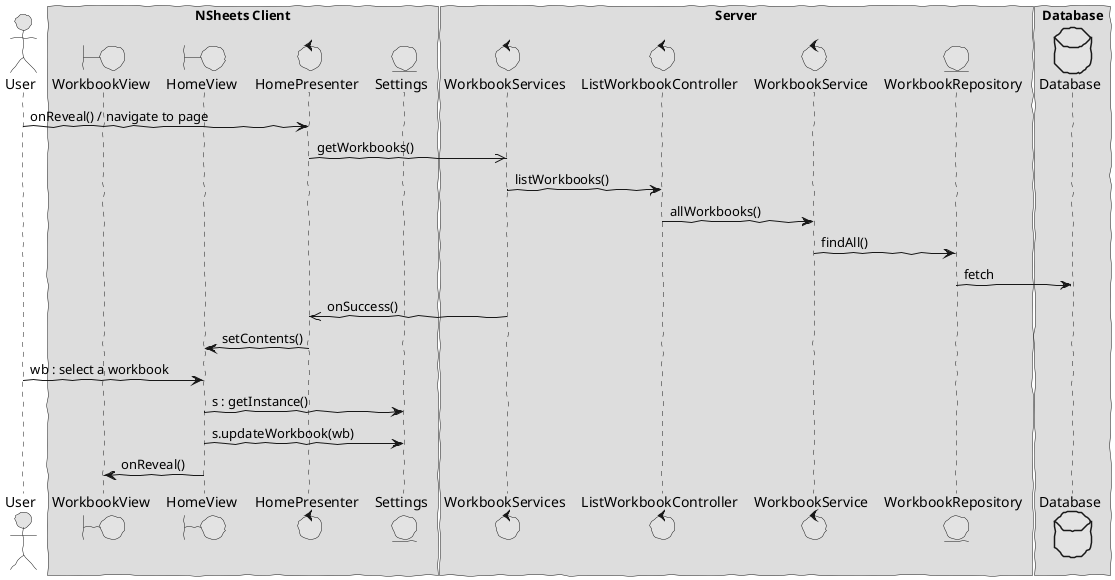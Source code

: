 @startuml design2
skinparam handwritten true
skinparam monochrome true
skinparam packageStyle rect
skinparam defaultFontName FG Virgil
skinparam shadowing false

actor User
boundary HomeView
boundary WorkbookView
control HomePresenter
control WorkbookServices
control ListWorkbookController
control WorkbookService
entity WorkbookRepository
entity Settings
database Database 

box "NSheets Client"
participant WorkbookView
participant HomeView
participant HomePresenter
participant Settings
end box

box "Server"
participant WorkbookServices
participant ListWorkbookController
participant WorkbookService
participant WorkbookRepository
end box

box "Database"
participant Database
end box

User -> HomePresenter : onReveal() / navigate to page 
HomePresenter ->> WorkbookServices : getWorkbooks()
WorkbookServices -> ListWorkbookController : listWorkbooks()
ListWorkbookController -> WorkbookService : allWorkbooks()
WorkbookService -> WorkbookRepository : findAll()
WorkbookRepository -> Database : fetch
WorkbookServices ->> HomePresenter : onSuccess() 
HomePresenter -> HomeView : setContents()
User -> HomeView : wb : select a workbook
HomeView -> Settings : s : getInstance()
HomeView -> Settings : s.updateWorkbook(wb)
HomeView -> WorkbookView : onReveal()

@enduml